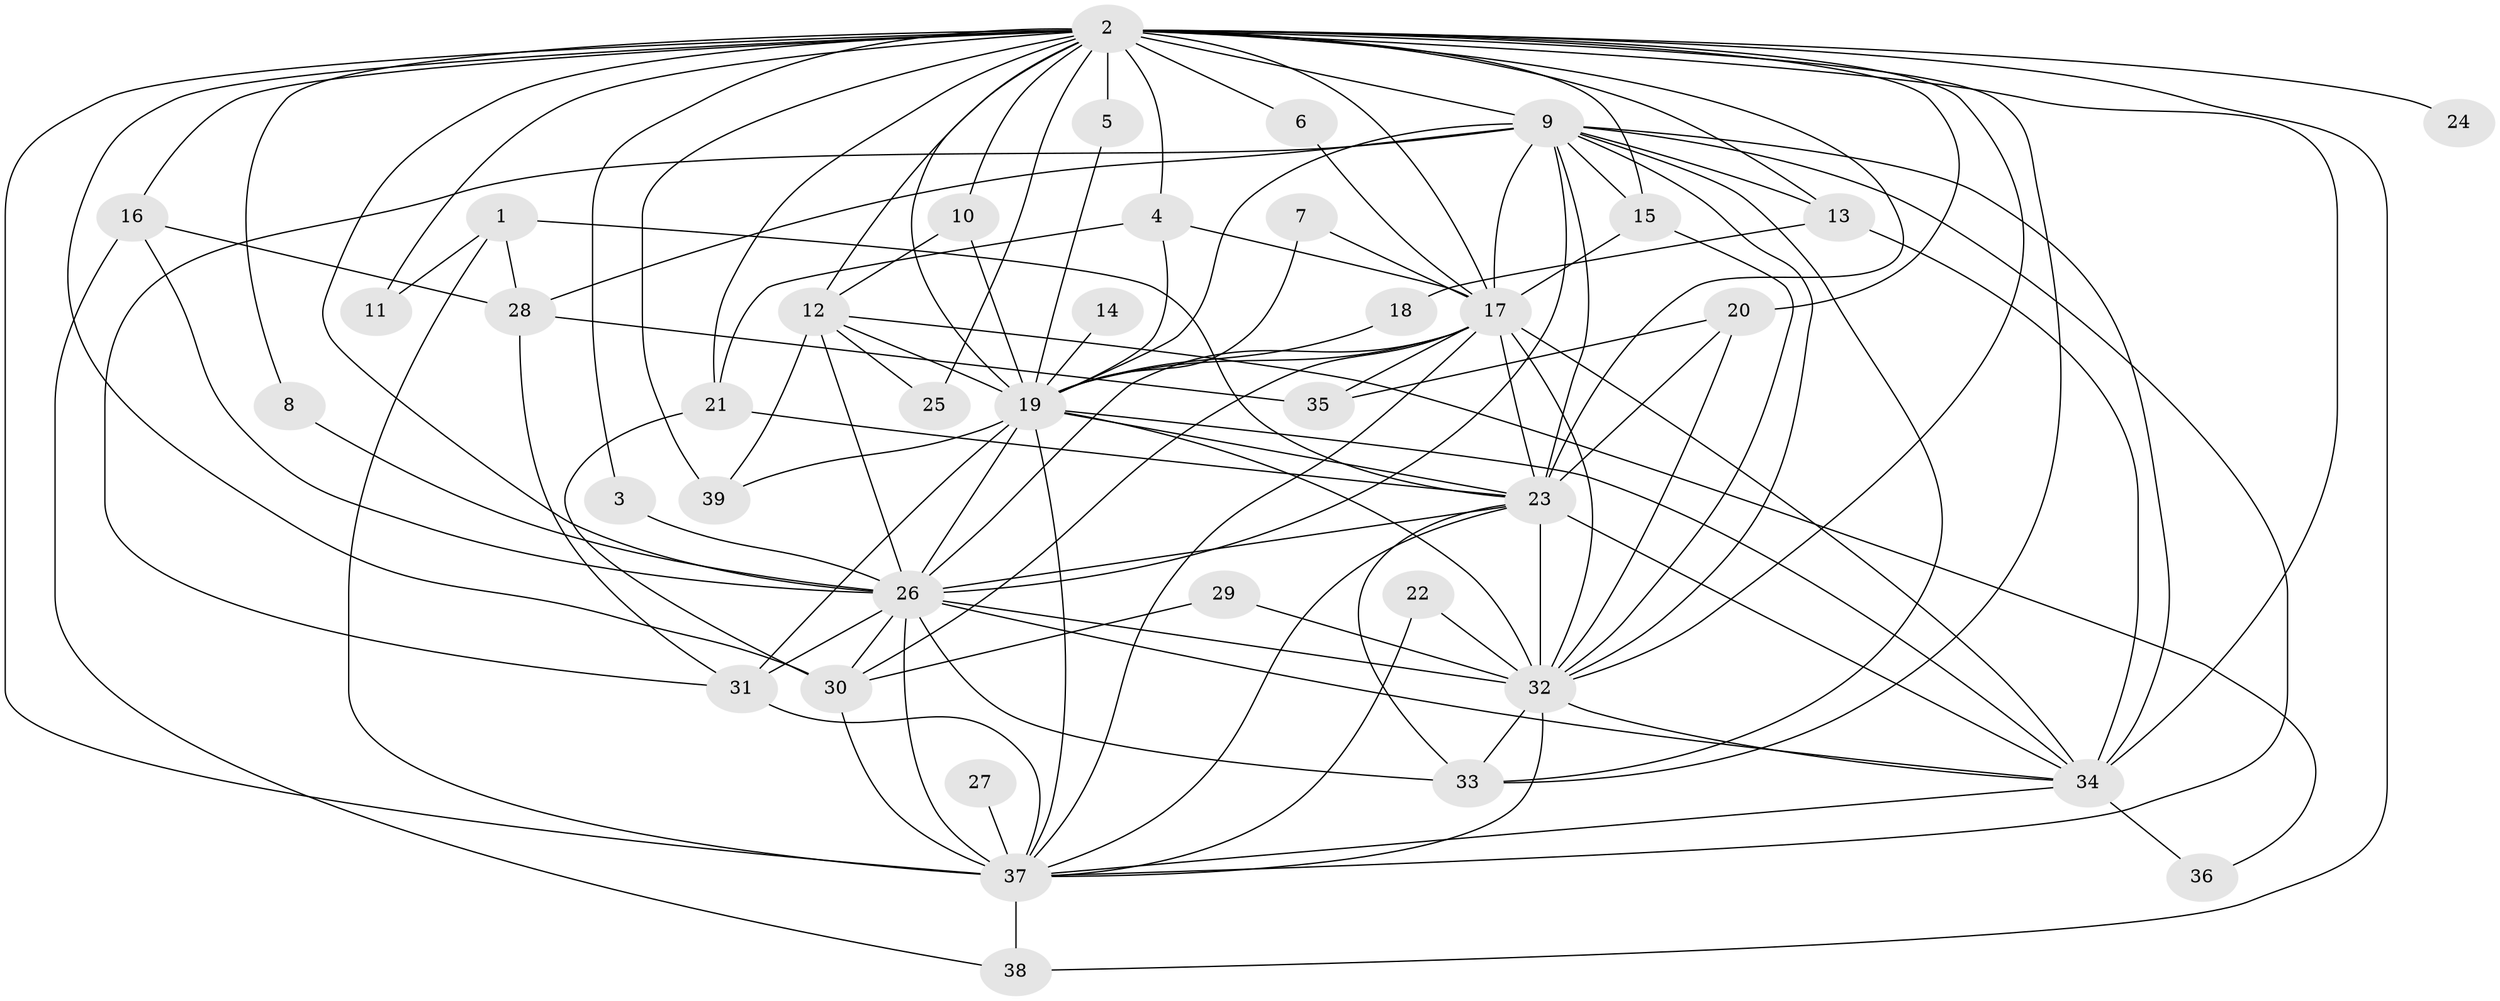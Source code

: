 // original degree distribution, {18: 0.02564102564102564, 25: 0.01282051282051282, 17: 0.02564102564102564, 16: 0.02564102564102564, 11: 0.01282051282051282, 19: 0.01282051282051282, 14: 0.01282051282051282, 4: 0.07692307692307693, 6: 0.02564102564102564, 7: 0.01282051282051282, 8: 0.01282051282051282, 3: 0.19230769230769232, 2: 0.5128205128205128, 5: 0.038461538461538464}
// Generated by graph-tools (version 1.1) at 2025/25/03/09/25 03:25:49]
// undirected, 39 vertices, 114 edges
graph export_dot {
graph [start="1"]
  node [color=gray90,style=filled];
  1;
  2;
  3;
  4;
  5;
  6;
  7;
  8;
  9;
  10;
  11;
  12;
  13;
  14;
  15;
  16;
  17;
  18;
  19;
  20;
  21;
  22;
  23;
  24;
  25;
  26;
  27;
  28;
  29;
  30;
  31;
  32;
  33;
  34;
  35;
  36;
  37;
  38;
  39;
  1 -- 11 [weight=1.0];
  1 -- 23 [weight=1.0];
  1 -- 28 [weight=1.0];
  1 -- 37 [weight=1.0];
  2 -- 3 [weight=1.0];
  2 -- 4 [weight=1.0];
  2 -- 5 [weight=1.0];
  2 -- 6 [weight=1.0];
  2 -- 8 [weight=1.0];
  2 -- 9 [weight=2.0];
  2 -- 10 [weight=1.0];
  2 -- 11 [weight=2.0];
  2 -- 12 [weight=1.0];
  2 -- 13 [weight=1.0];
  2 -- 15 [weight=1.0];
  2 -- 16 [weight=2.0];
  2 -- 17 [weight=2.0];
  2 -- 19 [weight=3.0];
  2 -- 20 [weight=1.0];
  2 -- 21 [weight=1.0];
  2 -- 23 [weight=3.0];
  2 -- 24 [weight=1.0];
  2 -- 25 [weight=1.0];
  2 -- 26 [weight=2.0];
  2 -- 30 [weight=1.0];
  2 -- 32 [weight=2.0];
  2 -- 33 [weight=1.0];
  2 -- 34 [weight=2.0];
  2 -- 37 [weight=2.0];
  2 -- 38 [weight=1.0];
  2 -- 39 [weight=1.0];
  3 -- 26 [weight=1.0];
  4 -- 17 [weight=1.0];
  4 -- 19 [weight=1.0];
  4 -- 21 [weight=1.0];
  5 -- 19 [weight=1.0];
  6 -- 17 [weight=1.0];
  7 -- 17 [weight=1.0];
  7 -- 19 [weight=1.0];
  8 -- 26 [weight=1.0];
  9 -- 13 [weight=1.0];
  9 -- 15 [weight=1.0];
  9 -- 17 [weight=1.0];
  9 -- 19 [weight=1.0];
  9 -- 23 [weight=1.0];
  9 -- 26 [weight=1.0];
  9 -- 28 [weight=1.0];
  9 -- 31 [weight=1.0];
  9 -- 32 [weight=1.0];
  9 -- 33 [weight=1.0];
  9 -- 34 [weight=1.0];
  9 -- 37 [weight=1.0];
  10 -- 12 [weight=1.0];
  10 -- 19 [weight=1.0];
  12 -- 19 [weight=1.0];
  12 -- 25 [weight=1.0];
  12 -- 26 [weight=1.0];
  12 -- 36 [weight=1.0];
  12 -- 39 [weight=1.0];
  13 -- 18 [weight=1.0];
  13 -- 34 [weight=1.0];
  14 -- 19 [weight=1.0];
  15 -- 17 [weight=1.0];
  15 -- 32 [weight=1.0];
  16 -- 26 [weight=1.0];
  16 -- 28 [weight=1.0];
  16 -- 38 [weight=1.0];
  17 -- 19 [weight=1.0];
  17 -- 23 [weight=1.0];
  17 -- 26 [weight=1.0];
  17 -- 30 [weight=1.0];
  17 -- 32 [weight=2.0];
  17 -- 34 [weight=1.0];
  17 -- 35 [weight=1.0];
  17 -- 37 [weight=1.0];
  18 -- 19 [weight=1.0];
  19 -- 23 [weight=2.0];
  19 -- 26 [weight=2.0];
  19 -- 31 [weight=2.0];
  19 -- 32 [weight=1.0];
  19 -- 34 [weight=1.0];
  19 -- 37 [weight=1.0];
  19 -- 39 [weight=1.0];
  20 -- 23 [weight=1.0];
  20 -- 32 [weight=1.0];
  20 -- 35 [weight=1.0];
  21 -- 23 [weight=1.0];
  21 -- 30 [weight=1.0];
  22 -- 32 [weight=1.0];
  22 -- 37 [weight=1.0];
  23 -- 26 [weight=1.0];
  23 -- 32 [weight=3.0];
  23 -- 33 [weight=1.0];
  23 -- 34 [weight=1.0];
  23 -- 37 [weight=1.0];
  26 -- 30 [weight=1.0];
  26 -- 31 [weight=1.0];
  26 -- 32 [weight=2.0];
  26 -- 33 [weight=1.0];
  26 -- 34 [weight=1.0];
  26 -- 37 [weight=2.0];
  27 -- 37 [weight=1.0];
  28 -- 31 [weight=1.0];
  28 -- 35 [weight=1.0];
  29 -- 30 [weight=1.0];
  29 -- 32 [weight=1.0];
  30 -- 37 [weight=2.0];
  31 -- 37 [weight=1.0];
  32 -- 33 [weight=1.0];
  32 -- 34 [weight=1.0];
  32 -- 37 [weight=1.0];
  34 -- 36 [weight=1.0];
  34 -- 37 [weight=1.0];
  37 -- 38 [weight=1.0];
}
